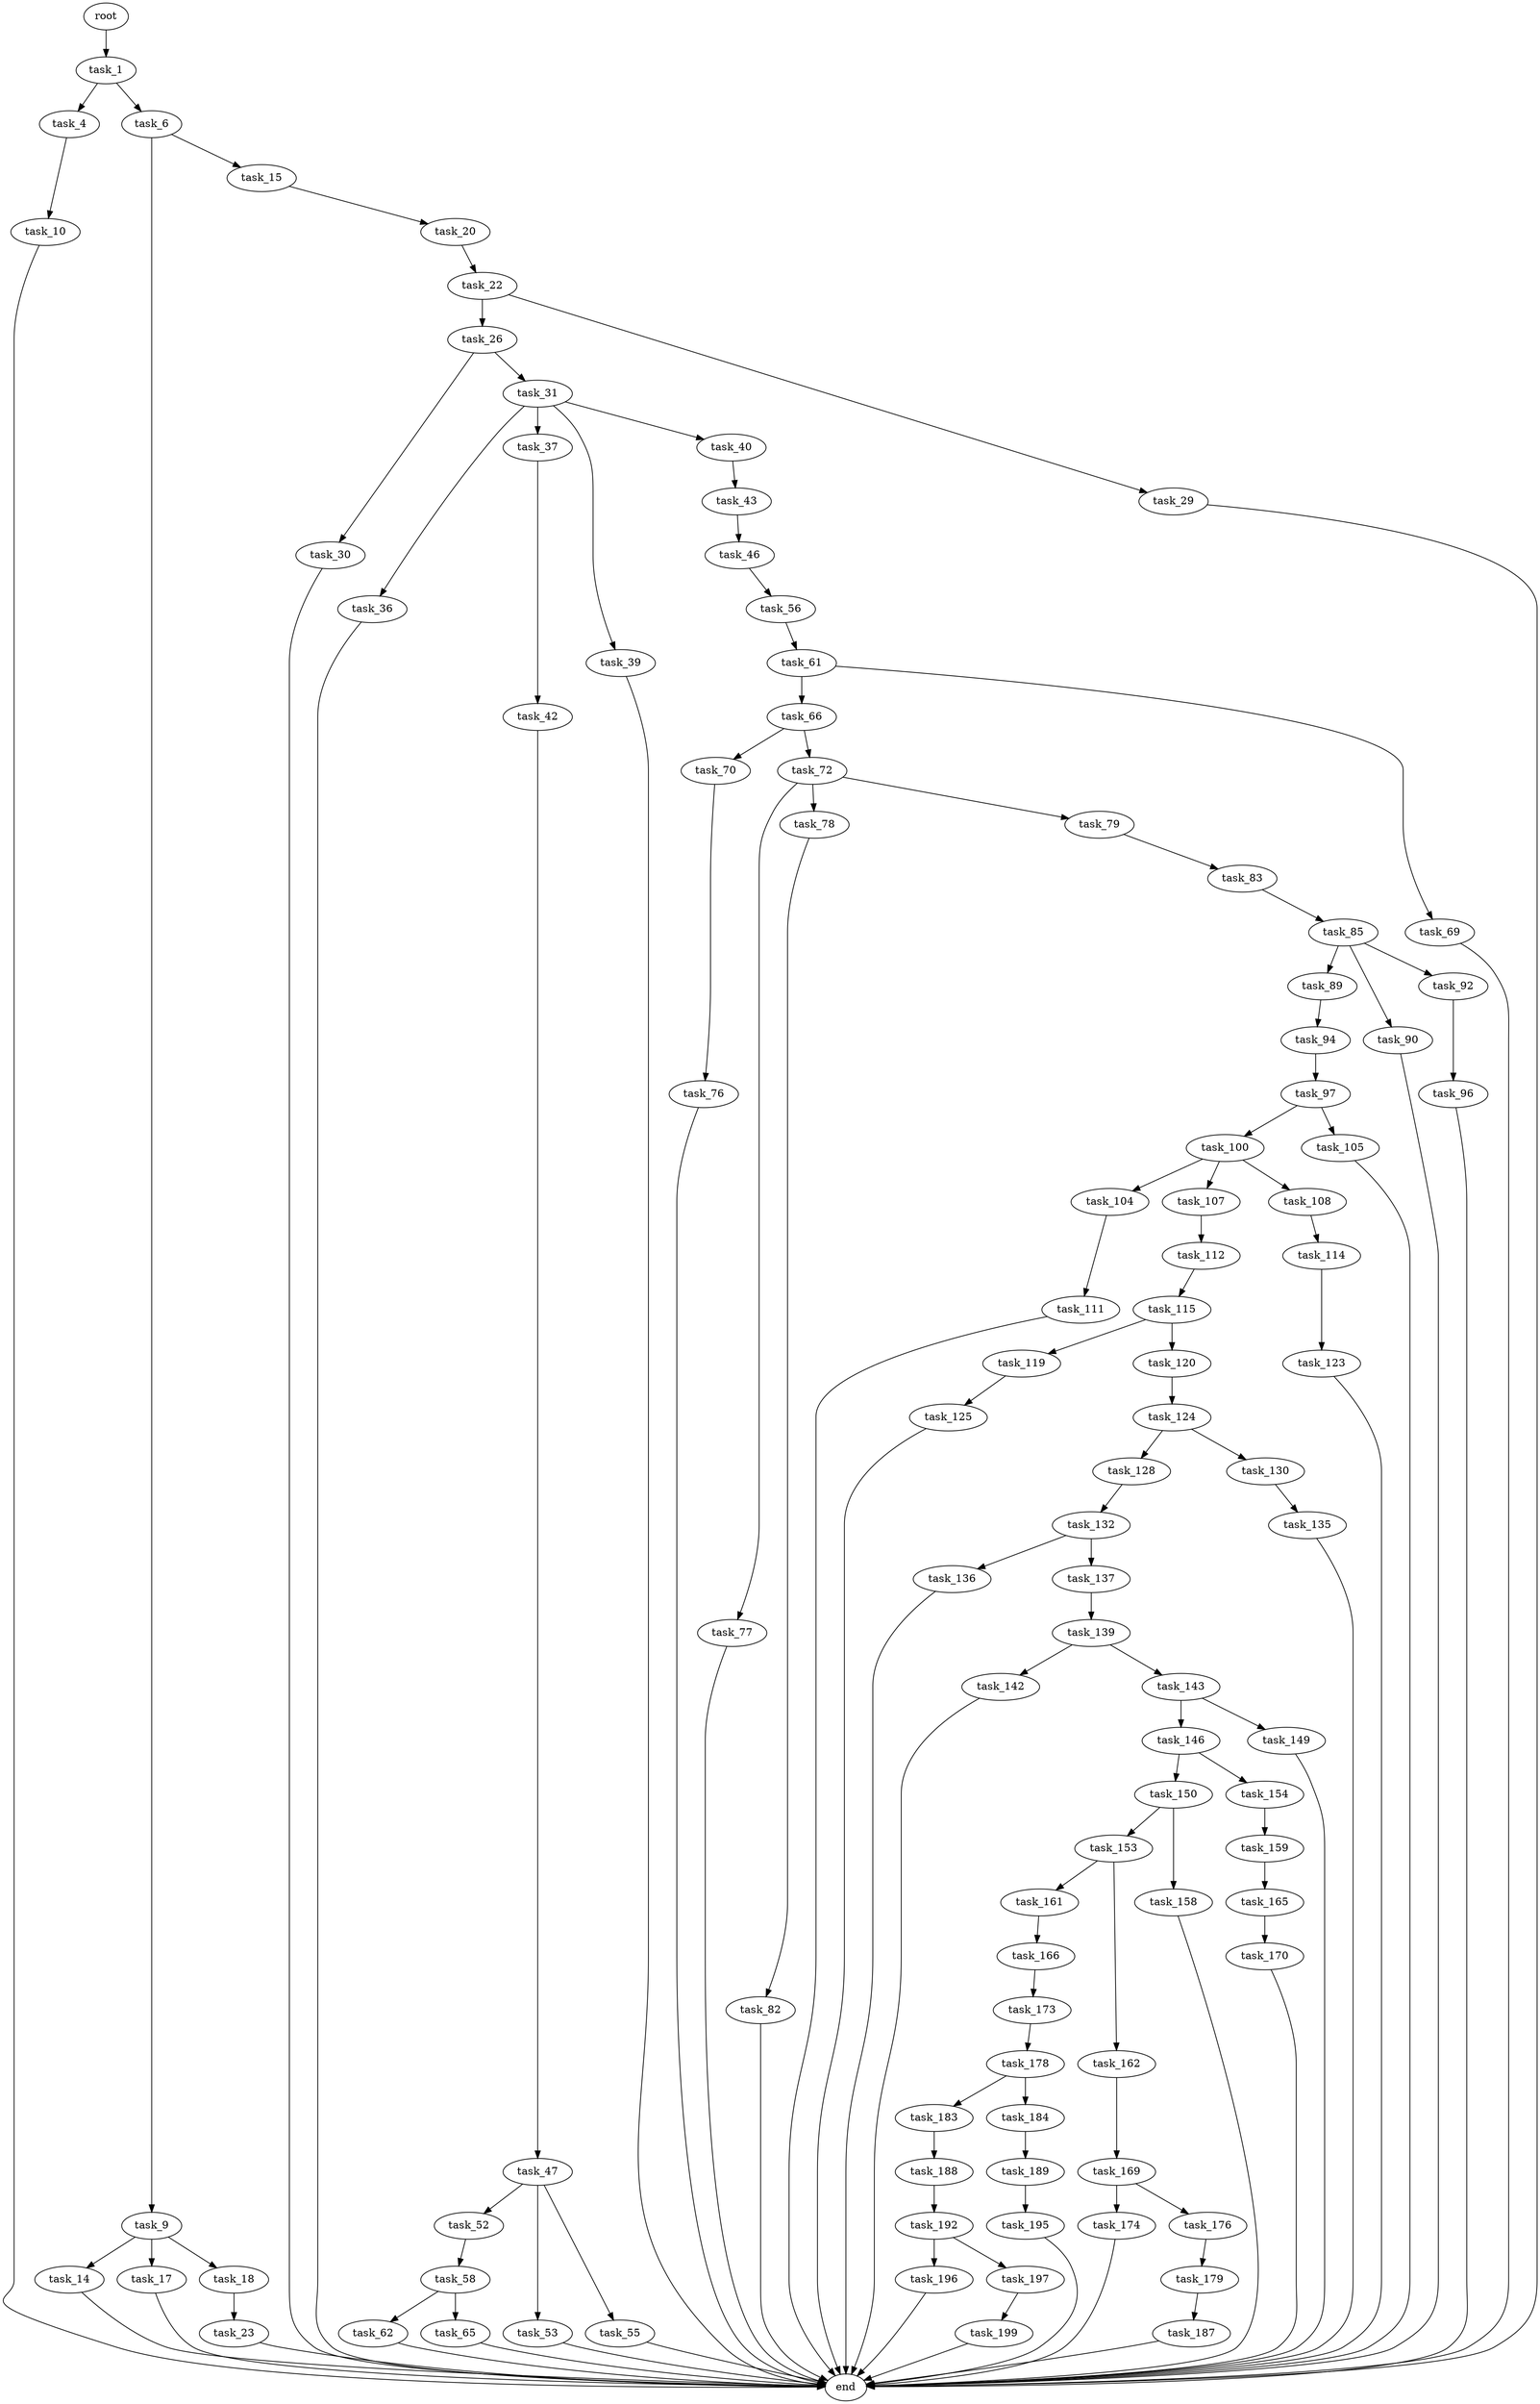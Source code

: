 digraph G {
  root [size="0.000000"];
  task_1 [size="14934450967.000000"];
  task_4 [size="34176458879.000000"];
  task_6 [size="24493019866.000000"];
  task_9 [size="1073741824000.000000"];
  task_10 [size="127024382444.000000"];
  task_14 [size="368293445632.000000"];
  task_15 [size="1073741824000.000000"];
  task_17 [size="549186500013.000000"];
  task_18 [size="103273013256.000000"];
  task_20 [size="1073741824000.000000"];
  task_22 [size="16530033845.000000"];
  task_23 [size="109451522506.000000"];
  task_26 [size="8858023726.000000"];
  task_29 [size="364207116921.000000"];
  task_30 [size="64755403395.000000"];
  task_31 [size="12819491401.000000"];
  task_36 [size="368293445632.000000"];
  task_37 [size="684518546992.000000"];
  task_39 [size="54587998283.000000"];
  task_40 [size="231928233984.000000"];
  task_42 [size="368293445632.000000"];
  task_43 [size="68719476736.000000"];
  task_46 [size="363229061465.000000"];
  task_47 [size="361896683654.000000"];
  task_52 [size="231928233984.000000"];
  task_53 [size="33632828157.000000"];
  task_55 [size="1073741824000.000000"];
  task_56 [size="4318025690.000000"];
  task_58 [size="1804460617.000000"];
  task_61 [size="794962502906.000000"];
  task_62 [size="164638141586.000000"];
  task_65 [size="581023900.000000"];
  task_66 [size="68719476736.000000"];
  task_69 [size="151668763241.000000"];
  task_70 [size="7958502257.000000"];
  task_72 [size="390120452079.000000"];
  task_76 [size="140170634011.000000"];
  task_77 [size="16655548664.000000"];
  task_78 [size="9524902155.000000"];
  task_79 [size="4628606933.000000"];
  task_82 [size="13028094833.000000"];
  task_83 [size="453553610896.000000"];
  task_85 [size="333211035537.000000"];
  task_89 [size="3400675646.000000"];
  task_90 [size="6168468153.000000"];
  task_92 [size="112221506491.000000"];
  task_94 [size="25995790483.000000"];
  task_96 [size="57714872699.000000"];
  task_97 [size="20671789971.000000"];
  task_100 [size="484818528642.000000"];
  task_104 [size="782757789696.000000"];
  task_105 [size="549755813888.000000"];
  task_107 [size="198616856288.000000"];
  task_108 [size="18742818086.000000"];
  task_111 [size="782757789696.000000"];
  task_112 [size="995897675502.000000"];
  task_114 [size="642211734034.000000"];
  task_115 [size="605310118420.000000"];
  task_119 [size="723239933705.000000"];
  task_120 [size="724306464790.000000"];
  task_123 [size="8656170719.000000"];
  task_124 [size="28991029248.000000"];
  task_125 [size="28991029248.000000"];
  task_128 [size="425031981898.000000"];
  task_130 [size="61343984476.000000"];
  task_132 [size="526387356903.000000"];
  task_135 [size="90729771474.000000"];
  task_136 [size="50559337535.000000"];
  task_137 [size="1336329364.000000"];
  task_139 [size="3156903752.000000"];
  task_142 [size="134217728000.000000"];
  task_143 [size="393535349310.000000"];
  task_146 [size="231928233984.000000"];
  task_149 [size="306802307259.000000"];
  task_150 [size="18152712552.000000"];
  task_153 [size="2566121772.000000"];
  task_154 [size="6434032733.000000"];
  task_158 [size="537911598567.000000"];
  task_159 [size="1073741824000.000000"];
  task_161 [size="658536343672.000000"];
  task_162 [size="13814960659.000000"];
  task_165 [size="1677620784.000000"];
  task_166 [size="23194209372.000000"];
  task_169 [size="89405700062.000000"];
  task_170 [size="368293445632.000000"];
  task_173 [size="564681172881.000000"];
  task_174 [size="8589934592.000000"];
  task_176 [size="28991029248.000000"];
  task_178 [size="50027554776.000000"];
  task_179 [size="784931993482.000000"];
  task_183 [size="40407510471.000000"];
  task_184 [size="45801256847.000000"];
  task_187 [size="4154239637.000000"];
  task_188 [size="51279634891.000000"];
  task_189 [size="8589934592.000000"];
  task_192 [size="757766077.000000"];
  task_195 [size="347170790121.000000"];
  task_196 [size="649666068.000000"];
  task_197 [size="12448497239.000000"];
  task_199 [size="16578329325.000000"];
  end [size="0.000000"];

  root -> task_1 [size="1.000000"];
  task_1 -> task_4 [size="301989888.000000"];
  task_1 -> task_6 [size="301989888.000000"];
  task_4 -> task_10 [size="838860800.000000"];
  task_6 -> task_9 [size="679477248.000000"];
  task_6 -> task_15 [size="679477248.000000"];
  task_9 -> task_14 [size="838860800.000000"];
  task_9 -> task_17 [size="838860800.000000"];
  task_9 -> task_18 [size="838860800.000000"];
  task_10 -> end [size="1.000000"];
  task_14 -> end [size="1.000000"];
  task_15 -> task_20 [size="838860800.000000"];
  task_17 -> end [size="1.000000"];
  task_18 -> task_23 [size="75497472.000000"];
  task_20 -> task_22 [size="838860800.000000"];
  task_22 -> task_26 [size="75497472.000000"];
  task_22 -> task_29 [size="75497472.000000"];
  task_23 -> end [size="1.000000"];
  task_26 -> task_30 [size="301989888.000000"];
  task_26 -> task_31 [size="301989888.000000"];
  task_29 -> end [size="1.000000"];
  task_30 -> end [size="1.000000"];
  task_31 -> task_36 [size="411041792.000000"];
  task_31 -> task_37 [size="411041792.000000"];
  task_31 -> task_39 [size="411041792.000000"];
  task_31 -> task_40 [size="411041792.000000"];
  task_36 -> end [size="1.000000"];
  task_37 -> task_42 [size="838860800.000000"];
  task_39 -> end [size="1.000000"];
  task_40 -> task_43 [size="301989888.000000"];
  task_42 -> task_47 [size="411041792.000000"];
  task_43 -> task_46 [size="134217728.000000"];
  task_46 -> task_56 [size="301989888.000000"];
  task_47 -> task_52 [size="536870912.000000"];
  task_47 -> task_53 [size="536870912.000000"];
  task_47 -> task_55 [size="536870912.000000"];
  task_52 -> task_58 [size="301989888.000000"];
  task_53 -> end [size="1.000000"];
  task_55 -> end [size="1.000000"];
  task_56 -> task_61 [size="209715200.000000"];
  task_58 -> task_62 [size="75497472.000000"];
  task_58 -> task_65 [size="75497472.000000"];
  task_61 -> task_66 [size="838860800.000000"];
  task_61 -> task_69 [size="838860800.000000"];
  task_62 -> end [size="1.000000"];
  task_65 -> end [size="1.000000"];
  task_66 -> task_70 [size="134217728.000000"];
  task_66 -> task_72 [size="134217728.000000"];
  task_69 -> end [size="1.000000"];
  task_70 -> task_76 [size="679477248.000000"];
  task_72 -> task_77 [size="411041792.000000"];
  task_72 -> task_78 [size="411041792.000000"];
  task_72 -> task_79 [size="411041792.000000"];
  task_76 -> end [size="1.000000"];
  task_77 -> end [size="1.000000"];
  task_78 -> task_82 [size="838860800.000000"];
  task_79 -> task_83 [size="75497472.000000"];
  task_82 -> end [size="1.000000"];
  task_83 -> task_85 [size="301989888.000000"];
  task_85 -> task_89 [size="679477248.000000"];
  task_85 -> task_90 [size="679477248.000000"];
  task_85 -> task_92 [size="679477248.000000"];
  task_89 -> task_94 [size="75497472.000000"];
  task_90 -> end [size="1.000000"];
  task_92 -> task_96 [size="301989888.000000"];
  task_94 -> task_97 [size="75497472.000000"];
  task_96 -> end [size="1.000000"];
  task_97 -> task_100 [size="75497472.000000"];
  task_97 -> task_105 [size="75497472.000000"];
  task_100 -> task_104 [size="411041792.000000"];
  task_100 -> task_107 [size="411041792.000000"];
  task_100 -> task_108 [size="411041792.000000"];
  task_104 -> task_111 [size="679477248.000000"];
  task_105 -> end [size="1.000000"];
  task_107 -> task_112 [size="134217728.000000"];
  task_108 -> task_114 [size="301989888.000000"];
  task_111 -> end [size="1.000000"];
  task_112 -> task_115 [size="838860800.000000"];
  task_114 -> task_123 [size="679477248.000000"];
  task_115 -> task_119 [size="411041792.000000"];
  task_115 -> task_120 [size="411041792.000000"];
  task_119 -> task_125 [size="679477248.000000"];
  task_120 -> task_124 [size="536870912.000000"];
  task_123 -> end [size="1.000000"];
  task_124 -> task_128 [size="75497472.000000"];
  task_124 -> task_130 [size="75497472.000000"];
  task_125 -> end [size="1.000000"];
  task_128 -> task_132 [size="301989888.000000"];
  task_130 -> task_135 [size="134217728.000000"];
  task_132 -> task_136 [size="838860800.000000"];
  task_132 -> task_137 [size="838860800.000000"];
  task_135 -> end [size="1.000000"];
  task_136 -> end [size="1.000000"];
  task_137 -> task_139 [size="134217728.000000"];
  task_139 -> task_142 [size="75497472.000000"];
  task_139 -> task_143 [size="75497472.000000"];
  task_142 -> end [size="1.000000"];
  task_143 -> task_146 [size="301989888.000000"];
  task_143 -> task_149 [size="301989888.000000"];
  task_146 -> task_150 [size="301989888.000000"];
  task_146 -> task_154 [size="301989888.000000"];
  task_149 -> end [size="1.000000"];
  task_150 -> task_153 [size="411041792.000000"];
  task_150 -> task_158 [size="411041792.000000"];
  task_153 -> task_161 [size="301989888.000000"];
  task_153 -> task_162 [size="301989888.000000"];
  task_154 -> task_159 [size="134217728.000000"];
  task_158 -> end [size="1.000000"];
  task_159 -> task_165 [size="838860800.000000"];
  task_161 -> task_166 [size="411041792.000000"];
  task_162 -> task_169 [size="301989888.000000"];
  task_165 -> task_170 [size="33554432.000000"];
  task_166 -> task_173 [size="411041792.000000"];
  task_169 -> task_174 [size="75497472.000000"];
  task_169 -> task_176 [size="75497472.000000"];
  task_170 -> end [size="1.000000"];
  task_173 -> task_178 [size="411041792.000000"];
  task_174 -> end [size="1.000000"];
  task_176 -> task_179 [size="75497472.000000"];
  task_178 -> task_183 [size="209715200.000000"];
  task_178 -> task_184 [size="209715200.000000"];
  task_179 -> task_187 [size="838860800.000000"];
  task_183 -> task_188 [size="838860800.000000"];
  task_184 -> task_189 [size="838860800.000000"];
  task_187 -> end [size="1.000000"];
  task_188 -> task_192 [size="838860800.000000"];
  task_189 -> task_195 [size="33554432.000000"];
  task_192 -> task_196 [size="75497472.000000"];
  task_192 -> task_197 [size="75497472.000000"];
  task_195 -> end [size="1.000000"];
  task_196 -> end [size="1.000000"];
  task_197 -> task_199 [size="536870912.000000"];
  task_199 -> end [size="1.000000"];
}
